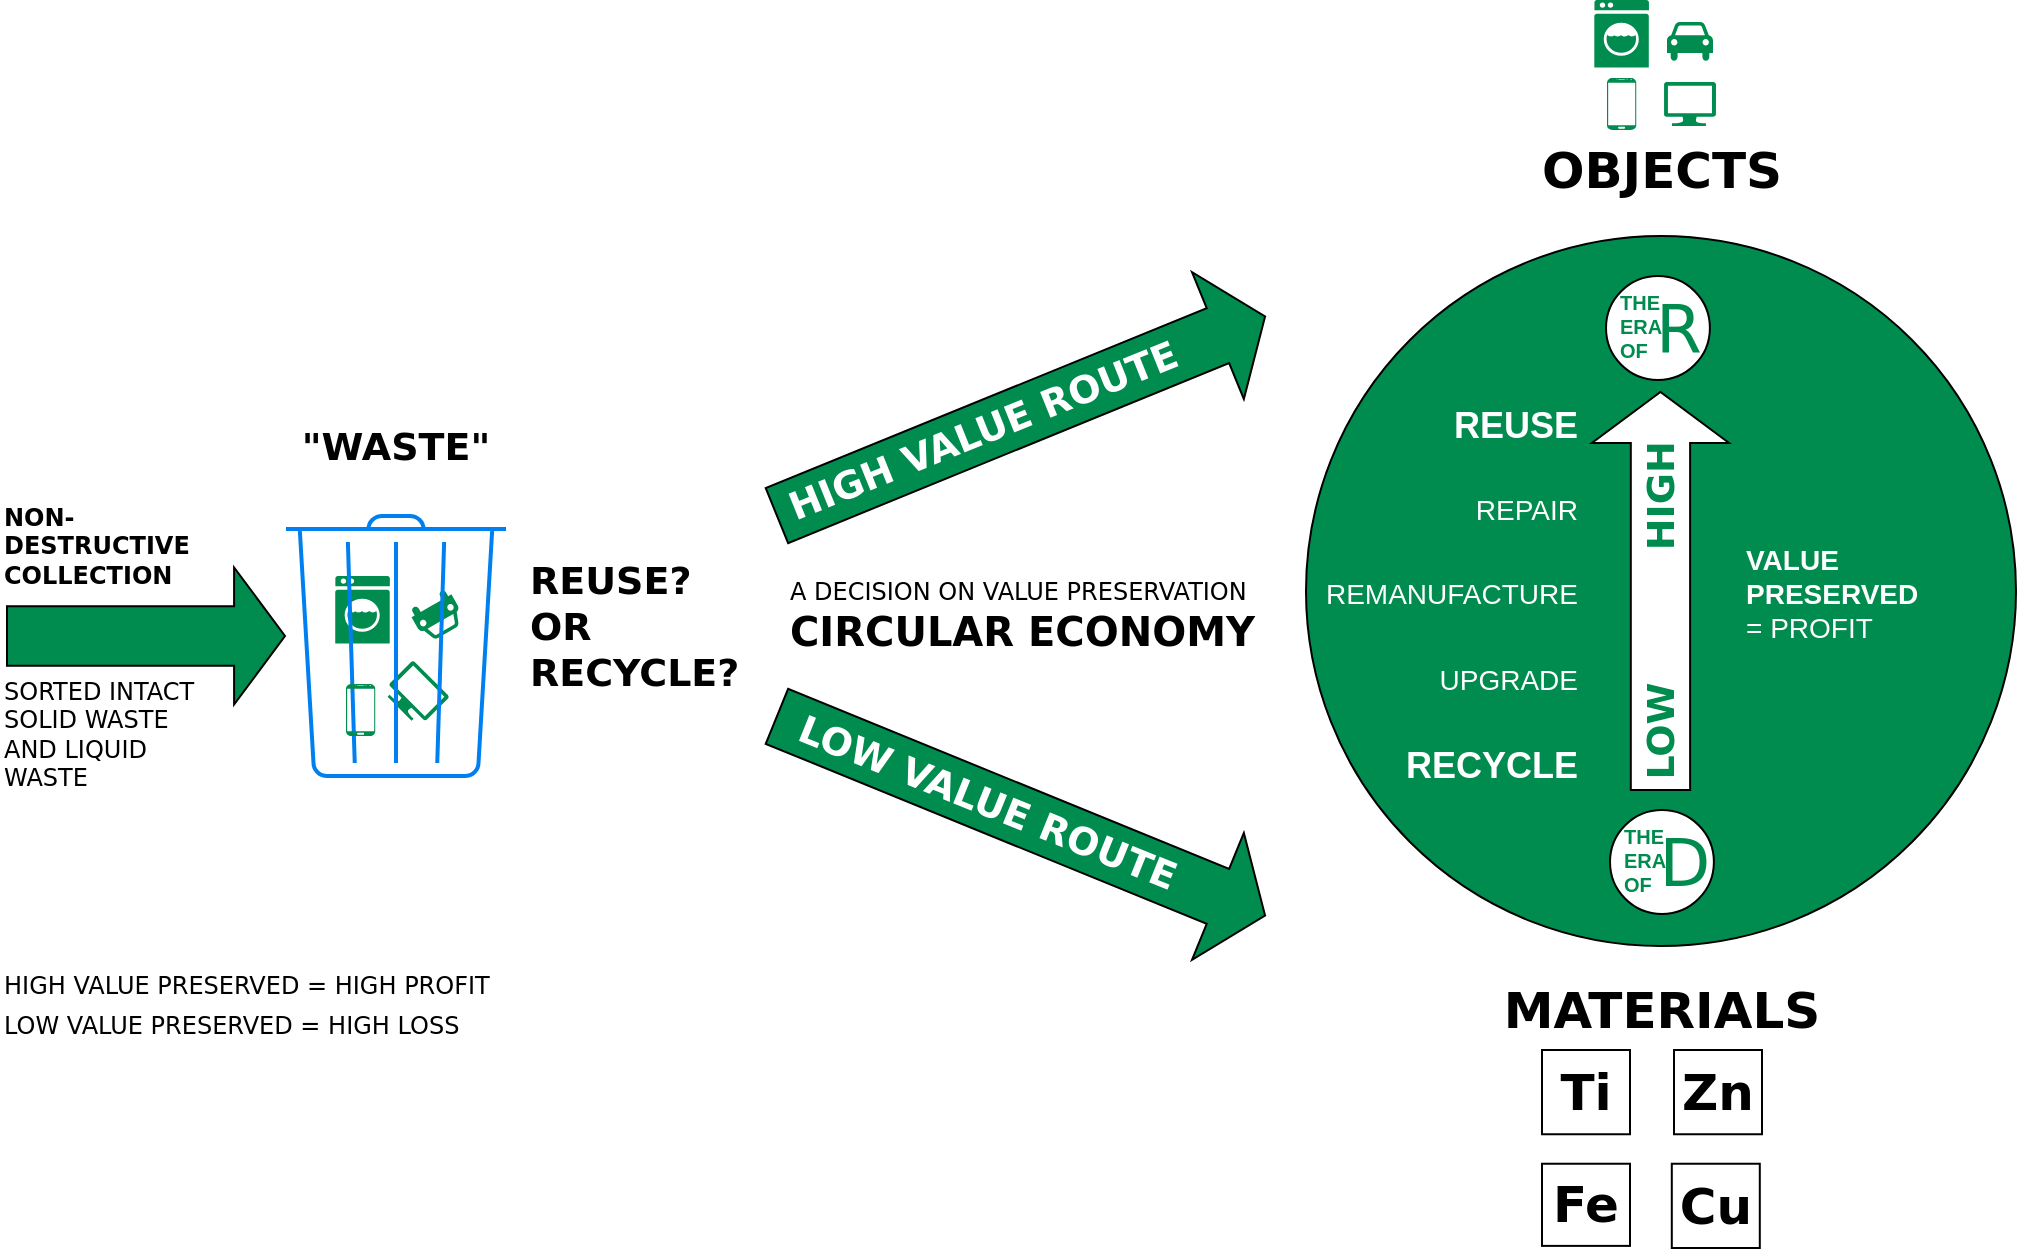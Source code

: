 <mxfile version="16.5.1" type="device"><diagram id="eCTFcC1ujPnkqhAHCEAQ" name="Page-1"><mxGraphModel dx="1267" dy="743" grid="0" gridSize="10" guides="1" tooltips="1" connect="1" arrows="1" fold="1" page="1" pageScale="1" pageWidth="1169" pageHeight="827" math="0" shadow="0"><root><mxCell id="0"/><mxCell id="1" parent="0"/><mxCell id="PYMlE14gpWUFNeqsMvfL-2" value="" style="shape=mxgraph.signs.tech.washing_machine;html=1;pointerEvents=1;fillColor=#008C4F;strokeColor=none;verticalLabelPosition=bottom;verticalAlign=top;align=center;fontFamily=Dejavu Sans;fontSize=40;" vertex="1" parent="1"><mxGeometry x="364.62" y="350" width="27.31" height="33.75" as="geometry"/></mxCell><mxCell id="PYMlE14gpWUFNeqsMvfL-3" value="" style="verticalLabelPosition=bottom;html=1;verticalAlign=top;align=center;strokeColor=none;fillColor=#008C4F;shape=mxgraph.azure.computer;pointerEvents=1;fontFamily=Dejavu Sans;fontSize=40;direction=east;rotation=45;" vertex="1" parent="1"><mxGeometry x="391.93" y="398" width="26" height="22" as="geometry"/></mxCell><mxCell id="PYMlE14gpWUFNeqsMvfL-4" value="" style="shape=mxgraph.signs.transportation.car_4;html=1;pointerEvents=1;fillColor=#008C4F;strokeColor=none;verticalLabelPosition=bottom;verticalAlign=top;align=center;fontFamily=Dejavu Sans;fontSize=40;rotation=-210;" vertex="1" parent="1"><mxGeometry x="404" y="359.74" width="23" height="20" as="geometry"/></mxCell><mxCell id="PYMlE14gpWUFNeqsMvfL-12" value="" style="shape=flexArrow;endArrow=classic;html=1;rounded=0;endWidth=37.931;endSize=8.152;width=29.655;fillColor=#008C4F;strokeColor=default;" edge="1" parent="1"><mxGeometry width="50" height="50" relative="1" as="geometry"><mxPoint x="200" y="380" as="sourcePoint"/><mxPoint x="340" y="380" as="targetPoint"/></mxGeometry></mxCell><mxCell id="PYMlE14gpWUFNeqsMvfL-13" value="NON-DESTRUCTIVE COLLECTION" style="text;html=1;strokeColor=none;fillColor=none;align=left;verticalAlign=middle;whiteSpace=wrap;rounded=0;fontStyle=1;fontFamily=Dejavu Sans;" vertex="1" parent="1"><mxGeometry x="197" y="320" width="60" height="30" as="geometry"/></mxCell><mxCell id="PYMlE14gpWUFNeqsMvfL-15" value="&lt;span style=&quot;font-weight: normal&quot;&gt;SORTED INTACT SOLID WASTE AND LIQUID WASTE&lt;/span&gt;" style="text;html=1;strokeColor=none;fillColor=none;align=left;verticalAlign=middle;whiteSpace=wrap;rounded=0;fontStyle=1;fontFamily=Dejavu Sans;" vertex="1" parent="1"><mxGeometry x="197" y="414" width="113" height="30" as="geometry"/></mxCell><mxCell id="PYMlE14gpWUFNeqsMvfL-16" value="&lt;span style=&quot;font-weight: normal&quot;&gt;HIGH VALUE PRESERVED = HIGH PROFIT&lt;/span&gt;" style="text;html=1;strokeColor=none;fillColor=none;align=left;verticalAlign=middle;whiteSpace=wrap;rounded=0;fontStyle=1;fontFamily=Dejavu Sans;" vertex="1" parent="1"><mxGeometry x="197" y="540" width="253" height="30" as="geometry"/></mxCell><mxCell id="PYMlE14gpWUFNeqsMvfL-17" value="&lt;span style=&quot;font-weight: normal&quot;&gt;LOW VALUE PRESERVED = HIGH LOSS&lt;/span&gt;" style="text;html=1;strokeColor=none;fillColor=none;align=left;verticalAlign=middle;whiteSpace=wrap;rounded=0;fontStyle=1;fontFamily=Dejavu Sans;" vertex="1" parent="1"><mxGeometry x="197" y="560" width="253" height="30" as="geometry"/></mxCell><mxCell id="PYMlE14gpWUFNeqsMvfL-18" value="" style="html=1;verticalLabelPosition=bottom;align=center;labelBackgroundColor=#ffffff;verticalAlign=top;strokeWidth=2;strokeColor=#0080F0;shadow=0;dashed=0;shape=mxgraph.ios7.icons.trashcan;fontFamily=Dejavu Sans;fillColor=none;" vertex="1" parent="1"><mxGeometry x="340" y="320" width="110" height="130" as="geometry"/></mxCell><mxCell id="PYMlE14gpWUFNeqsMvfL-19" value="" style="verticalLabelPosition=bottom;verticalAlign=top;html=1;shadow=0;dashed=0;strokeWidth=1;shape=mxgraph.android.phone2;strokeColor=none;fontFamily=Dejavu Sans;fillColor=#008C4F;" vertex="1" parent="1"><mxGeometry x="370" y="404" width="14.62" height="26" as="geometry"/></mxCell><mxCell id="PYMlE14gpWUFNeqsMvfL-20" value="&quot;WASTE&quot;" style="text;html=1;strokeColor=none;fillColor=none;align=center;verticalAlign=middle;whiteSpace=wrap;rounded=0;fontStyle=1;fontFamily=Dejavu Sans;fontSize=19;" vertex="1" parent="1"><mxGeometry x="364.62" y="270" width="60" height="30" as="geometry"/></mxCell><mxCell id="PYMlE14gpWUFNeqsMvfL-21" value="REUSE? OR RECYCLE?" style="text;html=1;strokeColor=none;fillColor=none;align=left;verticalAlign=middle;whiteSpace=wrap;rounded=0;fontStyle=1;fontFamily=Dejavu Sans;fontSize=19;" vertex="1" parent="1"><mxGeometry x="460" y="359.74" width="60" height="30" as="geometry"/></mxCell><mxCell id="PYMlE14gpWUFNeqsMvfL-22" value="&lt;span style=&quot;font-weight: normal&quot;&gt;A DECISION ON VALUE PRESERVATION&lt;/span&gt;&lt;br&gt;&lt;div&gt;&lt;font style=&quot;font-size: 20px&quot;&gt;CIRCULAR ECONOMY&lt;/font&gt;&lt;/div&gt;" style="text;html=1;strokeColor=none;fillColor=none;align=left;verticalAlign=middle;whiteSpace=wrap;rounded=0;fontStyle=1;fontFamily=Dejavu Sans;" vertex="1" parent="1"><mxGeometry x="590" y="354.74" width="244" height="30" as="geometry"/></mxCell><mxCell id="PYMlE14gpWUFNeqsMvfL-23" value="" style="shape=flexArrow;endArrow=classic;html=1;rounded=0;endWidth=37.931;endSize=8.152;width=29.655;fillColor=#008C4F;strokeColor=default;" edge="1" parent="1"><mxGeometry width="50" height="50" relative="1" as="geometry"><mxPoint x="585" y="420" as="sourcePoint"/><mxPoint x="830" y="520" as="targetPoint"/></mxGeometry></mxCell><mxCell id="PYMlE14gpWUFNeqsMvfL-27" value="&lt;font style=&quot;font-size: 19px&quot;&gt;LOW VALUE ROUTE&lt;/font&gt;" style="edgeLabel;html=1;align=center;verticalAlign=middle;resizable=0;points=[];fontSize=20;fontFamily=Dejavu Sans;fontColor=#FFFFFF;labelBackgroundColor=none;fontStyle=1;rotation=22;" vertex="1" connectable="0" parent="PYMlE14gpWUFNeqsMvfL-23"><mxGeometry x="-0.114" y="4" relative="1" as="geometry"><mxPoint x="-4" y="1" as="offset"/></mxGeometry></mxCell><mxCell id="PYMlE14gpWUFNeqsMvfL-24" value="" style="shape=flexArrow;endArrow=classic;html=1;rounded=0;endWidth=37.931;endSize=8.152;width=29.655;fillColor=#008C4F;strokeColor=default;" edge="1" parent="1"><mxGeometry width="50" height="50" relative="1" as="geometry"><mxPoint x="585.0" y="320" as="sourcePoint"/><mxPoint x="830.0" y="220" as="targetPoint"/></mxGeometry></mxCell><mxCell id="PYMlE14gpWUFNeqsMvfL-25" value="&lt;b&gt;HIGH VALUE ROUTE&lt;/b&gt;" style="edgeLabel;html=1;align=center;verticalAlign=middle;resizable=0;points=[];fontSize=19;fontFamily=Dejavu Sans;labelBackgroundColor=none;fontColor=#FFFFFF;rotation=338;" vertex="1" connectable="0" parent="PYMlE14gpWUFNeqsMvfL-24"><mxGeometry x="0.501" y="-6" relative="1" as="geometry"><mxPoint x="-83" y="26" as="offset"/></mxGeometry></mxCell><mxCell id="PYMlE14gpWUFNeqsMvfL-28" value="" style="ellipse;whiteSpace=wrap;html=1;aspect=fixed;labelBackgroundColor=none;fontFamily=Dejavu Sans;fontSize=19;fontColor=#FFFFFF;strokeColor=#000000;fillColor=#008C4F;" vertex="1" parent="1"><mxGeometry x="850" y="180" width="355" height="355" as="geometry"/></mxCell><mxCell id="PYMlE14gpWUFNeqsMvfL-29" value="" style="shape=flexArrow;endArrow=classic;html=1;rounded=0;endWidth=37.931;endSize=8.152;width=29.655;fillColor=#FFFFFF;strokeColor=#000000;" edge="1" parent="1"><mxGeometry width="50" height="50" relative="1" as="geometry"><mxPoint x="1027.23" y="457.5" as="sourcePoint"/><mxPoint x="1027.23" y="257.5" as="targetPoint"/></mxGeometry></mxCell><mxCell id="PYMlE14gpWUFNeqsMvfL-30" value="&lt;b&gt;&lt;font color=&quot;#008c4f&quot;&gt;LOW&amp;nbsp; &amp;nbsp; &amp;nbsp; &amp;nbsp; &amp;nbsp; HIGH&lt;/font&gt;&lt;/b&gt;" style="edgeLabel;html=1;align=center;verticalAlign=middle;resizable=0;points=[];fontSize=19;fontFamily=Dejavu Sans;labelBackgroundColor=none;fontColor=#000000;rotation=270;" vertex="1" connectable="0" parent="PYMlE14gpWUFNeqsMvfL-29"><mxGeometry x="0.501" y="-6" relative="1" as="geometry"><mxPoint x="-6" y="60" as="offset"/></mxGeometry></mxCell><mxCell id="PYMlE14gpWUFNeqsMvfL-33" value="" style="group" vertex="1" connectable="0" parent="1"><mxGeometry x="1000" y="200" width="64.5" height="60" as="geometry"/></mxCell><mxCell id="PYMlE14gpWUFNeqsMvfL-9" value="" style="ellipse;whiteSpace=wrap;html=1;aspect=fixed;rounded=0;sketch=0;fontFamily=Dejavu Sans;fontSize=13;fontColor=#000000;strokeColor=default;fillColor=default;align=left;spacing=10;" vertex="1" parent="PYMlE14gpWUFNeqsMvfL-33"><mxGeometry width="51.946" height="51.946" as="geometry"/></mxCell><mxCell id="PYMlE14gpWUFNeqsMvfL-10" value="&lt;font style=&quot;font-size: 33px&quot;&gt;R&lt;/font&gt;" style="text;html=1;strokeColor=none;fillColor=none;align=center;verticalAlign=middle;whiteSpace=wrap;rounded=0;sketch=0;fontFamily=Dejavu Sans;fontSize=54;fontColor=#008C4F;" vertex="1" parent="PYMlE14gpWUFNeqsMvfL-33"><mxGeometry x="14" y="9" width="44.5" height="21.25" as="geometry"/></mxCell><mxCell id="PYMlE14gpWUFNeqsMvfL-34" value="&lt;b&gt;THE ERA OF&lt;/b&gt;" style="text;html=1;strokeColor=none;fillColor=none;align=left;verticalAlign=middle;whiteSpace=wrap;rounded=0;sketch=0;fontSize=10;fontColor=#008C4F;" vertex="1" parent="PYMlE14gpWUFNeqsMvfL-33"><mxGeometry x="5" y="9.63" width="20" height="30" as="geometry"/></mxCell><mxCell id="PYMlE14gpWUFNeqsMvfL-38" value="" style="group" vertex="1" connectable="0" parent="1"><mxGeometry x="1002" y="467" width="64.5" height="60" as="geometry"/></mxCell><mxCell id="PYMlE14gpWUFNeqsMvfL-39" value="" style="ellipse;whiteSpace=wrap;html=1;aspect=fixed;rounded=0;sketch=0;fontFamily=Dejavu Sans;fontSize=13;fontColor=#000000;strokeColor=default;fillColor=default;align=left;spacing=10;" vertex="1" parent="PYMlE14gpWUFNeqsMvfL-38"><mxGeometry width="51.946" height="51.946" as="geometry"/></mxCell><mxCell id="PYMlE14gpWUFNeqsMvfL-40" value="&lt;font style=&quot;font-size: 33px&quot;&gt;D&lt;/font&gt;" style="text;html=1;strokeColor=none;fillColor=none;align=center;verticalAlign=middle;whiteSpace=wrap;rounded=0;sketch=0;fontFamily=Dejavu Sans;fontSize=54;fontColor=#008C4F;" vertex="1" parent="PYMlE14gpWUFNeqsMvfL-38"><mxGeometry x="15" y="9" width="44.5" height="21.25" as="geometry"/></mxCell><mxCell id="PYMlE14gpWUFNeqsMvfL-41" value="&lt;b&gt;THE ERA OF&lt;/b&gt;" style="text;html=1;strokeColor=none;fillColor=none;align=left;verticalAlign=middle;whiteSpace=wrap;rounded=0;sketch=0;fontSize=10;fontColor=#008C4F;" vertex="1" parent="PYMlE14gpWUFNeqsMvfL-38"><mxGeometry x="5" y="9.63" width="20" height="30" as="geometry"/></mxCell><mxCell id="PYMlE14gpWUFNeqsMvfL-43" value="&lt;b style=&quot;font-size: 18px;&quot;&gt;REUSE&lt;/b&gt;" style="text;html=1;strokeColor=none;fillColor=none;align=right;verticalAlign=middle;whiteSpace=wrap;rounded=0;sketch=0;fontSize=18;fontColor=#FFFFFF;" vertex="1" parent="1"><mxGeometry x="928" y="260" width="60" height="30" as="geometry"/></mxCell><mxCell id="PYMlE14gpWUFNeqsMvfL-44" value="&lt;b style=&quot;font-size: 18px&quot;&gt;RECYCLE&lt;/b&gt;" style="text;html=1;strokeColor=none;fillColor=none;align=right;verticalAlign=middle;whiteSpace=wrap;rounded=0;sketch=0;fontSize=18;fontColor=#FFFFFF;" vertex="1" parent="1"><mxGeometry x="928" y="430" width="60" height="30" as="geometry"/></mxCell><mxCell id="PYMlE14gpWUFNeqsMvfL-47" value="&lt;span style=&quot;font-size: 14px;&quot;&gt;REPAIR&lt;/span&gt;" style="text;html=1;strokeColor=none;fillColor=none;align=right;verticalAlign=middle;whiteSpace=wrap;rounded=0;sketch=0;fontSize=14;fontColor=#FFFFFF;" vertex="1" parent="1"><mxGeometry x="928" y="302" width="60" height="30" as="geometry"/></mxCell><mxCell id="PYMlE14gpWUFNeqsMvfL-48" value="&lt;span style=&quot;font-size: 14px&quot;&gt;REMANUFACTURE&lt;/span&gt;" style="text;html=1;strokeColor=none;fillColor=none;align=right;verticalAlign=middle;whiteSpace=wrap;rounded=0;sketch=0;fontSize=14;fontColor=#FFFFFF;" vertex="1" parent="1"><mxGeometry x="928" y="344" width="60" height="30" as="geometry"/></mxCell><mxCell id="PYMlE14gpWUFNeqsMvfL-49" value="&lt;span style=&quot;font-size: 14px&quot;&gt;UPGRADE&lt;/span&gt;" style="text;html=1;strokeColor=none;fillColor=none;align=right;verticalAlign=middle;whiteSpace=wrap;rounded=0;sketch=0;fontSize=14;fontColor=#FFFFFF;" vertex="1" parent="1"><mxGeometry x="928" y="387" width="60" height="30" as="geometry"/></mxCell><mxCell id="PYMlE14gpWUFNeqsMvfL-50" value="&lt;b&gt;VALUE PRESERVED&lt;/b&gt; = PROFIT" style="text;html=1;strokeColor=none;fillColor=none;align=left;verticalAlign=middle;whiteSpace=wrap;rounded=0;sketch=0;fontSize=14;fontColor=#FFFFFF;" vertex="1" parent="1"><mxGeometry x="1068" y="344" width="60" height="30" as="geometry"/></mxCell><mxCell id="PYMlE14gpWUFNeqsMvfL-51" value="OBJECTS" style="text;html=1;strokeColor=none;fillColor=none;align=center;verticalAlign=middle;whiteSpace=wrap;rounded=0;fontStyle=1;fontFamily=Dejavu Sans;fontSize=25;" vertex="1" parent="1"><mxGeometry x="997.5" y="132" width="60" height="30" as="geometry"/></mxCell><mxCell id="PYMlE14gpWUFNeqsMvfL-52" value="MATERIALS" style="text;html=1;strokeColor=none;fillColor=none;align=center;verticalAlign=middle;whiteSpace=wrap;rounded=0;fontStyle=1;fontFamily=Dejavu Sans;fontSize=25;" vertex="1" parent="1"><mxGeometry x="997.5" y="552" width="60" height="30" as="geometry"/></mxCell><mxCell id="PYMlE14gpWUFNeqsMvfL-58" value="" style="group;fontSize=25;" vertex="1" connectable="0" parent="1"><mxGeometry x="968" y="587" width="110" height="99" as="geometry"/></mxCell><mxCell id="PYMlE14gpWUFNeqsMvfL-53" value="Ti" style="rounded=0;whiteSpace=wrap;html=1;fontFamily=Dejavu Sans;fontSize=25;fontStyle=1" vertex="1" parent="PYMlE14gpWUFNeqsMvfL-58"><mxGeometry width="44" height="42.128" as="geometry"/></mxCell><mxCell id="PYMlE14gpWUFNeqsMvfL-54" value="Cu" style="rounded=0;whiteSpace=wrap;html=1;fontFamily=Dejavu Sans;fontSize=25;fontStyle=1" vertex="1" parent="PYMlE14gpWUFNeqsMvfL-58"><mxGeometry x="64.9" y="56.872" width="44" height="42.128" as="geometry"/></mxCell><mxCell id="PYMlE14gpWUFNeqsMvfL-55" value="Fe" style="rounded=0;whiteSpace=wrap;html=1;fontFamily=Dejavu Sans;fontSize=25;fontStyle=1" vertex="1" parent="PYMlE14gpWUFNeqsMvfL-58"><mxGeometry y="56.872" width="44" height="41.074" as="geometry"/></mxCell><mxCell id="PYMlE14gpWUFNeqsMvfL-56" value="Zn" style="rounded=0;whiteSpace=wrap;html=1;fontFamily=Dejavu Sans;fontSize=25;fontStyle=1" vertex="1" parent="PYMlE14gpWUFNeqsMvfL-58"><mxGeometry x="66" width="44" height="42.128" as="geometry"/></mxCell><mxCell id="PYMlE14gpWUFNeqsMvfL-59" value="" style="shape=mxgraph.signs.tech.washing_machine;html=1;pointerEvents=1;fillColor=#008C4F;strokeColor=none;verticalLabelPosition=bottom;verticalAlign=top;align=center;fontFamily=Dejavu Sans;fontSize=40;" vertex="1" parent="1"><mxGeometry x="994.16" y="62" width="27.31" height="33.75" as="geometry"/></mxCell><mxCell id="PYMlE14gpWUFNeqsMvfL-60" value="" style="verticalLabelPosition=bottom;html=1;verticalAlign=top;align=center;strokeColor=none;fillColor=#008C4F;shape=mxgraph.azure.computer;pointerEvents=1;fontFamily=Dejavu Sans;fontSize=40;direction=east;rotation=0;" vertex="1" parent="1"><mxGeometry x="1029" y="103" width="26" height="22" as="geometry"/></mxCell><mxCell id="PYMlE14gpWUFNeqsMvfL-61" value="" style="shape=mxgraph.signs.transportation.car_4;html=1;pointerEvents=1;fillColor=#008C4F;strokeColor=none;verticalLabelPosition=bottom;verticalAlign=top;align=center;fontFamily=Dejavu Sans;fontSize=40;rotation=0;" vertex="1" parent="1"><mxGeometry x="1030.5" y="73.0" width="23" height="20" as="geometry"/></mxCell><mxCell id="PYMlE14gpWUFNeqsMvfL-62" value="" style="verticalLabelPosition=bottom;verticalAlign=top;html=1;shadow=0;dashed=0;strokeWidth=1;shape=mxgraph.android.phone2;strokeColor=none;fontFamily=Dejavu Sans;fillColor=#008C4F;" vertex="1" parent="1"><mxGeometry x="1000.5" y="101" width="14.62" height="26" as="geometry"/></mxCell></root></mxGraphModel></diagram></mxfile>